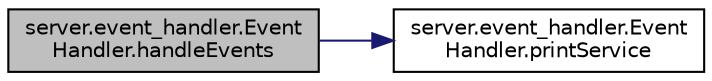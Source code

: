 digraph "server.event_handler.EventHandler.handleEvents"
{
  edge [fontname="Helvetica",fontsize="10",labelfontname="Helvetica",labelfontsize="10"];
  node [fontname="Helvetica",fontsize="10",shape=record];
  rankdir="LR";
  Node1 [label="server.event_handler.Event\lHandler.handleEvents",height=0.2,width=0.4,color="black", fillcolor="grey75", style="filled" fontcolor="black"];
  Node1 -> Node2 [color="midnightblue",fontsize="10",style="solid",fontname="Helvetica"];
  Node2 [label="server.event_handler.Event\lHandler.printService",height=0.2,width=0.4,color="black", fillcolor="white", style="filled",URL="$classserver_1_1event__handler_1_1_event_handler.html#afc87125b5bd2e5d255a4fd0af12bebcb"];
}
